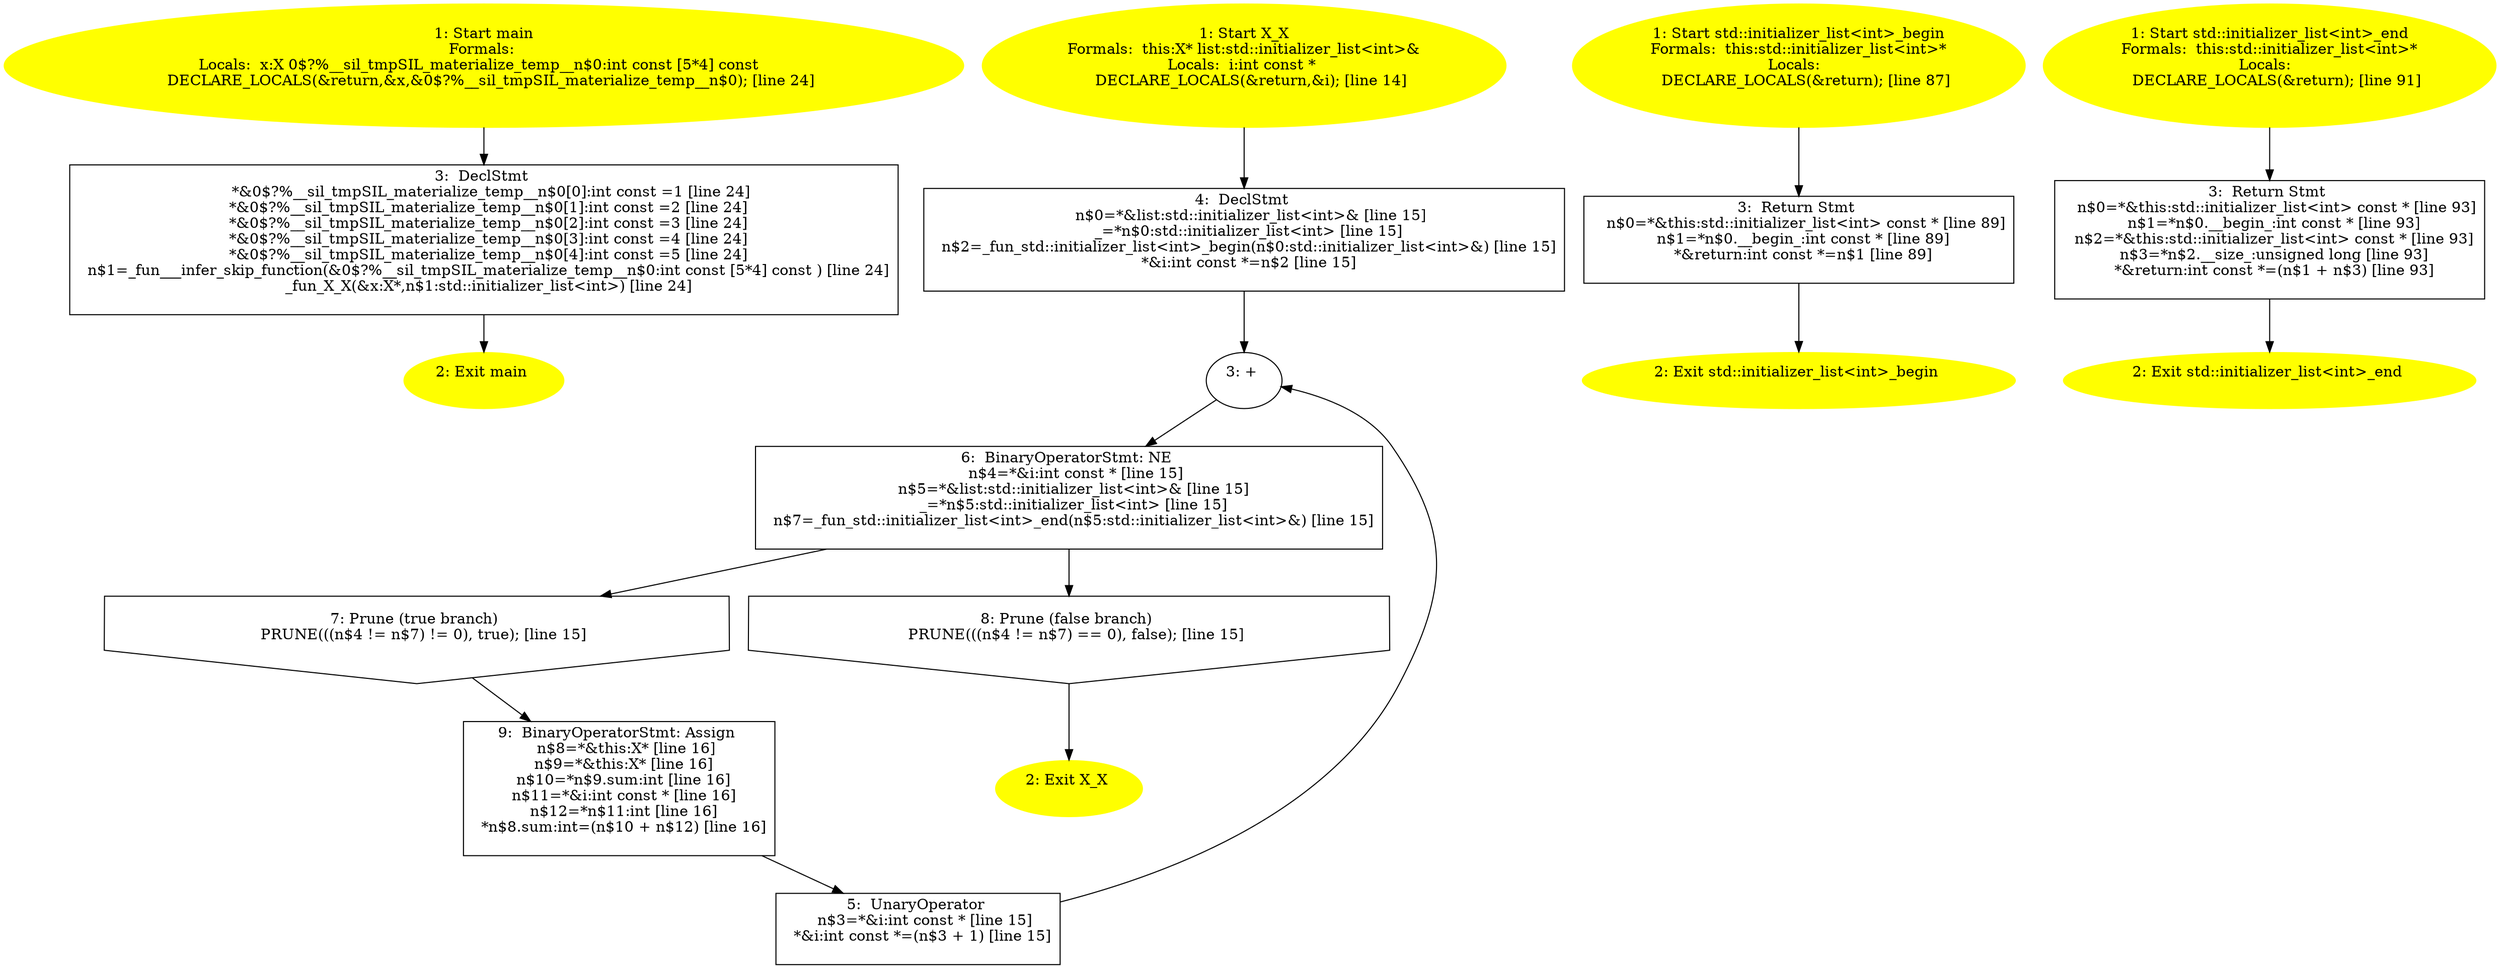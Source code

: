 /* @generated */
digraph iCFG {
"main.fad58de7366495db4650cfefac2fcd61_1" [label="1: Start main\nFormals: \nLocals:  x:X 0$?%__sil_tmpSIL_materialize_temp__n$0:int const [5*4] const  \n   DECLARE_LOCALS(&return,&x,&0$?%__sil_tmpSIL_materialize_temp__n$0); [line 24]\n " color=yellow style=filled]
	

	 "main.fad58de7366495db4650cfefac2fcd61_1" -> "main.fad58de7366495db4650cfefac2fcd61_3" ;
"main.fad58de7366495db4650cfefac2fcd61_2" [label="2: Exit main \n  " color=yellow style=filled]
	

"main.fad58de7366495db4650cfefac2fcd61_3" [label="3:  DeclStmt \n   *&0$?%__sil_tmpSIL_materialize_temp__n$0[0]:int const =1 [line 24]\n  *&0$?%__sil_tmpSIL_materialize_temp__n$0[1]:int const =2 [line 24]\n  *&0$?%__sil_tmpSIL_materialize_temp__n$0[2]:int const =3 [line 24]\n  *&0$?%__sil_tmpSIL_materialize_temp__n$0[3]:int const =4 [line 24]\n  *&0$?%__sil_tmpSIL_materialize_temp__n$0[4]:int const =5 [line 24]\n  n$1=_fun___infer_skip_function(&0$?%__sil_tmpSIL_materialize_temp__n$0:int const [5*4] const ) [line 24]\n  _fun_X_X(&x:X*,n$1:std::initializer_list<int>) [line 24]\n " shape="box"]
	

	 "main.fad58de7366495db4650cfefac2fcd61_3" -> "main.fad58de7366495db4650cfefac2fcd61_2" ;
"X#X#{_ZN1XC1ESt16initializer_listIiE}.778d0439d25462bdf7ed466490fcf946_1" [label="1: Start X_X\nFormals:  this:X* list:std::initializer_list<int>&\nLocals:  i:int const * \n   DECLARE_LOCALS(&return,&i); [line 14]\n " color=yellow style=filled]
	

	 "X#X#{_ZN1XC1ESt16initializer_listIiE}.778d0439d25462bdf7ed466490fcf946_1" -> "X#X#{_ZN1XC1ESt16initializer_listIiE}.778d0439d25462bdf7ed466490fcf946_4" ;
"X#X#{_ZN1XC1ESt16initializer_listIiE}.778d0439d25462bdf7ed466490fcf946_2" [label="2: Exit X_X \n  " color=yellow style=filled]
	

"X#X#{_ZN1XC1ESt16initializer_listIiE}.778d0439d25462bdf7ed466490fcf946_3" [label="3: + \n  " ]
	

	 "X#X#{_ZN1XC1ESt16initializer_listIiE}.778d0439d25462bdf7ed466490fcf946_3" -> "X#X#{_ZN1XC1ESt16initializer_listIiE}.778d0439d25462bdf7ed466490fcf946_6" ;
"X#X#{_ZN1XC1ESt16initializer_listIiE}.778d0439d25462bdf7ed466490fcf946_4" [label="4:  DeclStmt \n   n$0=*&list:std::initializer_list<int>& [line 15]\n  _=*n$0:std::initializer_list<int> [line 15]\n  n$2=_fun_std::initializer_list<int>_begin(n$0:std::initializer_list<int>&) [line 15]\n  *&i:int const *=n$2 [line 15]\n " shape="box"]
	

	 "X#X#{_ZN1XC1ESt16initializer_listIiE}.778d0439d25462bdf7ed466490fcf946_4" -> "X#X#{_ZN1XC1ESt16initializer_listIiE}.778d0439d25462bdf7ed466490fcf946_3" ;
"X#X#{_ZN1XC1ESt16initializer_listIiE}.778d0439d25462bdf7ed466490fcf946_5" [label="5:  UnaryOperator \n   n$3=*&i:int const * [line 15]\n  *&i:int const *=(n$3 + 1) [line 15]\n " shape="box"]
	

	 "X#X#{_ZN1XC1ESt16initializer_listIiE}.778d0439d25462bdf7ed466490fcf946_5" -> "X#X#{_ZN1XC1ESt16initializer_listIiE}.778d0439d25462bdf7ed466490fcf946_3" ;
"X#X#{_ZN1XC1ESt16initializer_listIiE}.778d0439d25462bdf7ed466490fcf946_6" [label="6:  BinaryOperatorStmt: NE \n   n$4=*&i:int const * [line 15]\n  n$5=*&list:std::initializer_list<int>& [line 15]\n  _=*n$5:std::initializer_list<int> [line 15]\n  n$7=_fun_std::initializer_list<int>_end(n$5:std::initializer_list<int>&) [line 15]\n " shape="box"]
	

	 "X#X#{_ZN1XC1ESt16initializer_listIiE}.778d0439d25462bdf7ed466490fcf946_6" -> "X#X#{_ZN1XC1ESt16initializer_listIiE}.778d0439d25462bdf7ed466490fcf946_7" ;
	 "X#X#{_ZN1XC1ESt16initializer_listIiE}.778d0439d25462bdf7ed466490fcf946_6" -> "X#X#{_ZN1XC1ESt16initializer_listIiE}.778d0439d25462bdf7ed466490fcf946_8" ;
"X#X#{_ZN1XC1ESt16initializer_listIiE}.778d0439d25462bdf7ed466490fcf946_7" [label="7: Prune (true branch) \n   PRUNE(((n$4 != n$7) != 0), true); [line 15]\n " shape="invhouse"]
	

	 "X#X#{_ZN1XC1ESt16initializer_listIiE}.778d0439d25462bdf7ed466490fcf946_7" -> "X#X#{_ZN1XC1ESt16initializer_listIiE}.778d0439d25462bdf7ed466490fcf946_9" ;
"X#X#{_ZN1XC1ESt16initializer_listIiE}.778d0439d25462bdf7ed466490fcf946_8" [label="8: Prune (false branch) \n   PRUNE(((n$4 != n$7) == 0), false); [line 15]\n " shape="invhouse"]
	

	 "X#X#{_ZN1XC1ESt16initializer_listIiE}.778d0439d25462bdf7ed466490fcf946_8" -> "X#X#{_ZN1XC1ESt16initializer_listIiE}.778d0439d25462bdf7ed466490fcf946_2" ;
"X#X#{_ZN1XC1ESt16initializer_listIiE}.778d0439d25462bdf7ed466490fcf946_9" [label="9:  BinaryOperatorStmt: Assign \n   n$8=*&this:X* [line 16]\n  n$9=*&this:X* [line 16]\n  n$10=*n$9.sum:int [line 16]\n  n$11=*&i:int const * [line 16]\n  n$12=*n$11:int [line 16]\n  *n$8.sum:int=(n$10 + n$12) [line 16]\n " shape="box"]
	

	 "X#X#{_ZN1XC1ESt16initializer_listIiE}.778d0439d25462bdf7ed466490fcf946_9" -> "X#X#{_ZN1XC1ESt16initializer_listIiE}.778d0439d25462bdf7ed466490fcf946_5" ;
"begin#initializer_list<int>#std#(_ZNKSt16initializer_listIiE5beginEv).5ff41b6cf79ad5bdc7996750c14585b5_1" [label="1: Start std::initializer_list<int>_begin\nFormals:  this:std::initializer_list<int>*\nLocals:  \n   DECLARE_LOCALS(&return); [line 87]\n " color=yellow style=filled]
	

	 "begin#initializer_list<int>#std#(_ZNKSt16initializer_listIiE5beginEv).5ff41b6cf79ad5bdc7996750c14585b5_1" -> "begin#initializer_list<int>#std#(_ZNKSt16initializer_listIiE5beginEv).5ff41b6cf79ad5bdc7996750c14585b5_3" ;
"begin#initializer_list<int>#std#(_ZNKSt16initializer_listIiE5beginEv).5ff41b6cf79ad5bdc7996750c14585b5_2" [label="2: Exit std::initializer_list<int>_begin \n  " color=yellow style=filled]
	

"begin#initializer_list<int>#std#(_ZNKSt16initializer_listIiE5beginEv).5ff41b6cf79ad5bdc7996750c14585b5_3" [label="3:  Return Stmt \n   n$0=*&this:std::initializer_list<int> const * [line 89]\n  n$1=*n$0.__begin_:int const * [line 89]\n  *&return:int const *=n$1 [line 89]\n " shape="box"]
	

	 "begin#initializer_list<int>#std#(_ZNKSt16initializer_listIiE5beginEv).5ff41b6cf79ad5bdc7996750c14585b5_3" -> "begin#initializer_list<int>#std#(_ZNKSt16initializer_listIiE5beginEv).5ff41b6cf79ad5bdc7996750c14585b5_2" ;
"end#initializer_list<int>#std#(_ZNKSt16initializer_listIiE3endEv).53453a602b1a192493a671bcc1295ad6_1" [label="1: Start std::initializer_list<int>_end\nFormals:  this:std::initializer_list<int>*\nLocals:  \n   DECLARE_LOCALS(&return); [line 91]\n " color=yellow style=filled]
	

	 "end#initializer_list<int>#std#(_ZNKSt16initializer_listIiE3endEv).53453a602b1a192493a671bcc1295ad6_1" -> "end#initializer_list<int>#std#(_ZNKSt16initializer_listIiE3endEv).53453a602b1a192493a671bcc1295ad6_3" ;
"end#initializer_list<int>#std#(_ZNKSt16initializer_listIiE3endEv).53453a602b1a192493a671bcc1295ad6_2" [label="2: Exit std::initializer_list<int>_end \n  " color=yellow style=filled]
	

"end#initializer_list<int>#std#(_ZNKSt16initializer_listIiE3endEv).53453a602b1a192493a671bcc1295ad6_3" [label="3:  Return Stmt \n   n$0=*&this:std::initializer_list<int> const * [line 93]\n  n$1=*n$0.__begin_:int const * [line 93]\n  n$2=*&this:std::initializer_list<int> const * [line 93]\n  n$3=*n$2.__size_:unsigned long [line 93]\n  *&return:int const *=(n$1 + n$3) [line 93]\n " shape="box"]
	

	 "end#initializer_list<int>#std#(_ZNKSt16initializer_listIiE3endEv).53453a602b1a192493a671bcc1295ad6_3" -> "end#initializer_list<int>#std#(_ZNKSt16initializer_listIiE3endEv).53453a602b1a192493a671bcc1295ad6_2" ;
}
